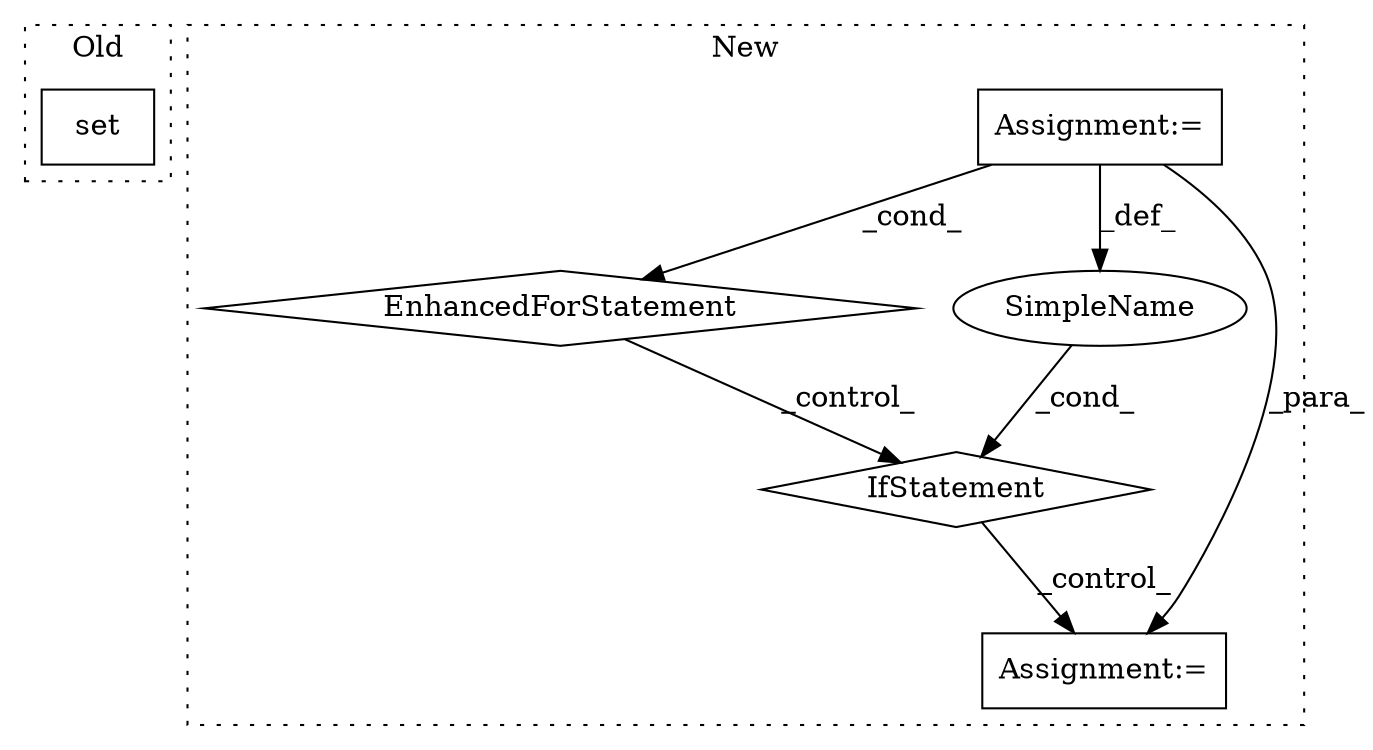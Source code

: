 digraph G {
subgraph cluster0 {
1 [label="set" a="32" s="17299,17320" l="4,1" shape="box"];
label = "Old";
style="dotted";
}
subgraph cluster1 {
2 [label="EnhancedForStatement" a="70" s="15927,16037" l="71,2" shape="diamond"];
3 [label="Assignment:=" a="7" s="15927,16037" l="71,2" shape="box"];
4 [label="Assignment:=" a="7" s="16256" l="1" shape="box"];
5 [label="IfStatement" a="25" s="16133,16173" l="4,2" shape="diamond"];
6 [label="SimpleName" a="42" s="" l="" shape="ellipse"];
label = "New";
style="dotted";
}
2 -> 5 [label="_control_"];
3 -> 6 [label="_def_"];
3 -> 2 [label="_cond_"];
3 -> 4 [label="_para_"];
5 -> 4 [label="_control_"];
6 -> 5 [label="_cond_"];
}